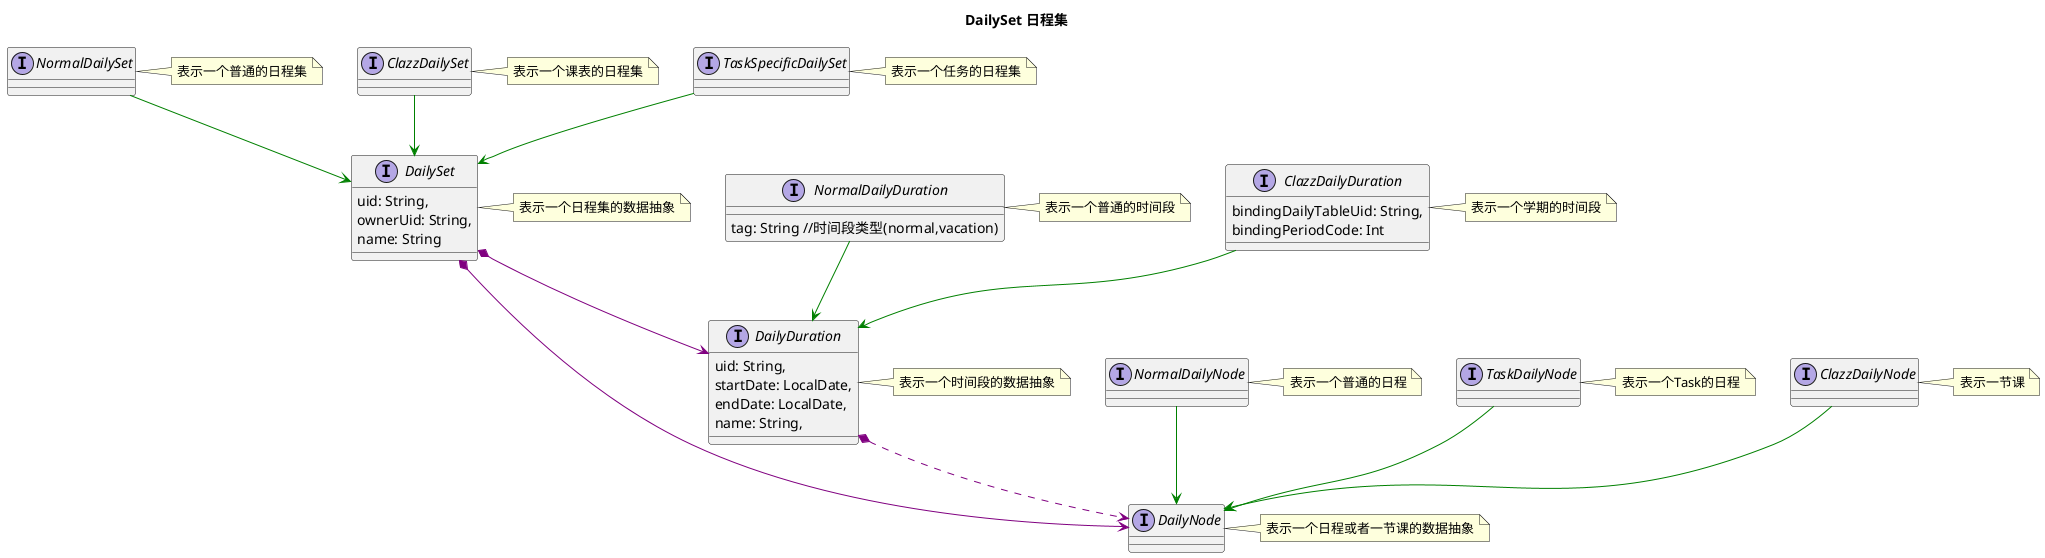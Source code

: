 @startuml
title "DailySet 日程集"

interface DailyDuration{
    uid: String,
    startDate: LocalDate,
    endDate: LocalDate,
    name: String,
}
note right: 表示一个时间段的数据抽象

interface NormalDailyDuration {
    tag: String //时间段类型(normal,vacation)
}
note right: 表示一个普通的时间段

interface ClazzDailyDuration {
    bindingDailyTableUid: String,
    bindingPeriodCode: Int
}
note right: 表示一个学期的时间段

NormalDailyDuration --> DailyDuration #Green
ClazzDailyDuration --> DailyDuration #Green

interface DailySet {
    uid: String,
    ownerUid: String,
    name: String
}
note right: 表示一个日程集的数据抽象

interface NormalDailySet {
    
}
note right: 表示一个普通的日程集

interface ClazzDailySet {

}
note right: 表示一个课表的日程集

interface TaskSpecificDailySet {
    
}
note right: 表示一个任务的日程集

NormalDailySet --> DailySet #Green
ClazzDailySet --> DailySet #Green
TaskSpecificDailySet --> DailySet #Green

DailySet *--> DailyDuration #Purple

interface DailyNode 
note right: 表示一个日程或者一节课的数据抽象
interface NormalDailyNode
note right: 表示一个普通的日程

interface TaskDailyNode
note right: 表示一个Task的日程

interface ClazzDailyNode
note right: 表示一节课

NormalDailyNode --> DailyNode #Green
TaskDailyNode --> DailyNode #Green
ClazzDailyNode --> DailyNode #Green

DailySet *--> DailyNode #Purple
DailyDuration *..> DailyNode #Purple
@enduml